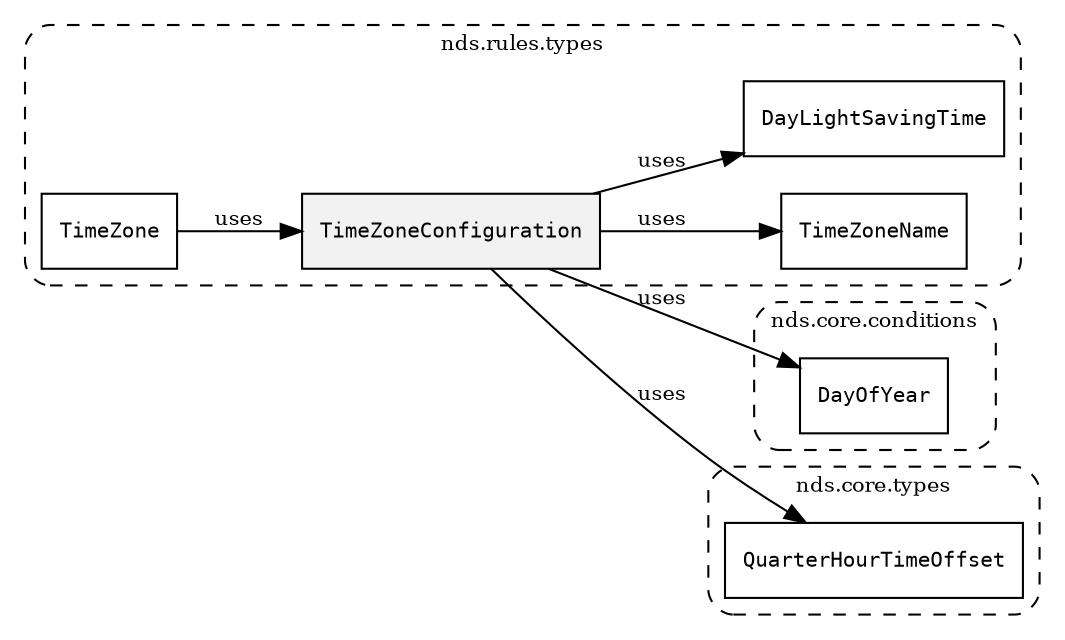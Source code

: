 /**
 * This dot file creates symbol collaboration diagram for TimeZoneConfiguration.
 */
digraph ZSERIO
{
    node [shape=box, fontsize=10];
    rankdir="LR";
    fontsize=10;
    tooltip="TimeZoneConfiguration collaboration diagram";

    subgraph "cluster_nds.rules.types"
    {
        style="dashed, rounded";
        label="nds.rules.types";
        tooltip="Package nds.rules.types";
        href="../../../content/packages/nds.rules.types.html#Package-nds-rules-types";
        target="_parent";

        "TimeZoneConfiguration" [style="filled", fillcolor="#0000000D", target="_parent", label=<<font face="monospace"><table align="center" border="0" cellspacing="0" cellpadding="0"><tr><td href="../../../content/packages/nds.rules.types.html#Structure-TimeZoneConfiguration" title="Structure defined in nds.rules.types">TimeZoneConfiguration</td></tr></table></font>>];
        "TimeZoneName" [target="_parent", label=<<font face="monospace"><table align="center" border="0" cellspacing="0" cellpadding="0"><tr><td href="../../../content/packages/nds.rules.types.html#Structure-TimeZoneName" title="Structure defined in nds.rules.types">TimeZoneName</td></tr></table></font>>];
        "DayLightSavingTime" [target="_parent", label=<<font face="monospace"><table align="center" border="0" cellspacing="0" cellpadding="0"><tr><td href="../../../content/packages/nds.rules.types.html#Structure-DayLightSavingTime" title="Structure defined in nds.rules.types">DayLightSavingTime</td></tr></table></font>>];
        "TimeZone" [target="_parent", label=<<font face="monospace"><table align="center" border="0" cellspacing="0" cellpadding="0"><tr><td href="../../../content/packages/nds.rules.types.html#Structure-TimeZone" title="Structure defined in nds.rules.types">TimeZone</td></tr></table></font>>];
    }

    subgraph "cluster_nds.core.conditions"
    {
        style="dashed, rounded";
        label="nds.core.conditions";
        tooltip="Package nds.core.conditions";
        href="../../../content/packages/nds.core.conditions.html#Package-nds-core-conditions";
        target="_parent";

        "DayOfYear" [target="_parent", label=<<font face="monospace"><table align="center" border="0" cellspacing="0" cellpadding="0"><tr><td href="../../../content/packages/nds.core.conditions.html#Structure-DayOfYear" title="Structure defined in nds.core.conditions">DayOfYear</td></tr></table></font>>];
    }

    subgraph "cluster_nds.core.types"
    {
        style="dashed, rounded";
        label="nds.core.types";
        tooltip="Package nds.core.types";
        href="../../../content/packages/nds.core.types.html#Package-nds-core-types";
        target="_parent";

        "QuarterHourTimeOffset" [target="_parent", label=<<font face="monospace"><table align="center" border="0" cellspacing="0" cellpadding="0"><tr><td href="../../../content/packages/nds.core.types.html#Subtype-QuarterHourTimeOffset" title="Subtype defined in nds.core.types">QuarterHourTimeOffset</td></tr></table></font>>];
    }

    "TimeZoneConfiguration" -> "DayOfYear" [label="uses", fontsize=10];
    "TimeZoneConfiguration" -> "QuarterHourTimeOffset" [label="uses", fontsize=10];
    "TimeZoneConfiguration" -> "TimeZoneName" [label="uses", fontsize=10];
    "TimeZoneConfiguration" -> "DayLightSavingTime" [label="uses", fontsize=10];
    "TimeZone" -> "TimeZoneConfiguration" [label="uses", fontsize=10];
}
